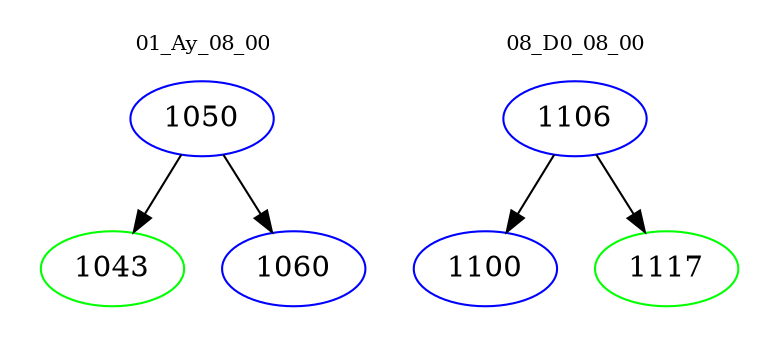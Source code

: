 digraph{
subgraph cluster_0 {
color = white
label = "01_Ay_08_00";
fontsize=10;
T0_1050 [label="1050", color="blue"]
T0_1050 -> T0_1043 [color="black"]
T0_1043 [label="1043", color="green"]
T0_1050 -> T0_1060 [color="black"]
T0_1060 [label="1060", color="blue"]
}
subgraph cluster_1 {
color = white
label = "08_D0_08_00";
fontsize=10;
T1_1106 [label="1106", color="blue"]
T1_1106 -> T1_1100 [color="black"]
T1_1100 [label="1100", color="blue"]
T1_1106 -> T1_1117 [color="black"]
T1_1117 [label="1117", color="green"]
}
}
